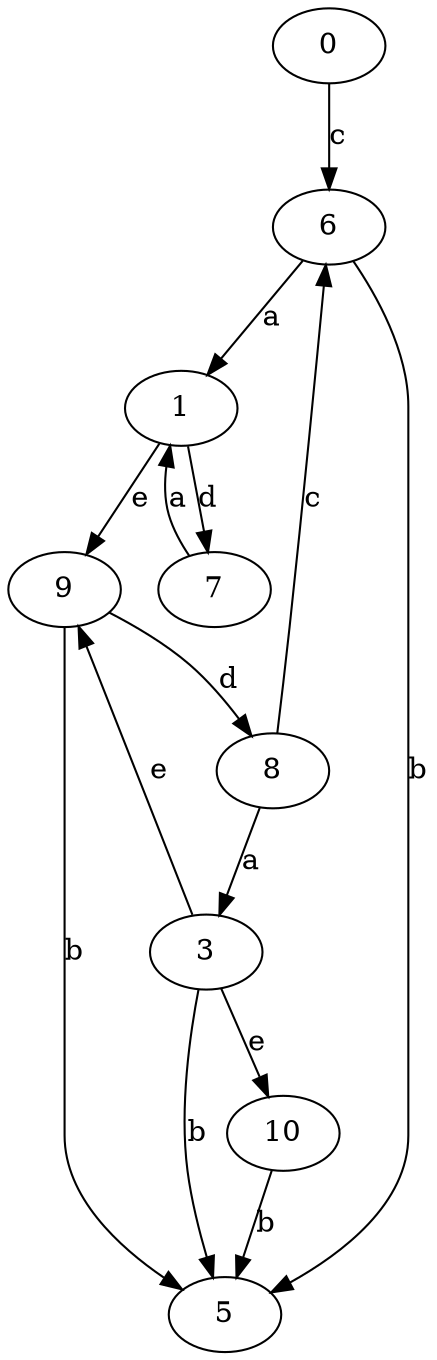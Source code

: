 strict digraph  {
0;
1;
3;
5;
6;
7;
8;
9;
10;
0 -> 6  [label=c];
1 -> 7  [label=d];
1 -> 9  [label=e];
3 -> 5  [label=b];
3 -> 9  [label=e];
3 -> 10  [label=e];
6 -> 1  [label=a];
6 -> 5  [label=b];
7 -> 1  [label=a];
8 -> 3  [label=a];
8 -> 6  [label=c];
9 -> 5  [label=b];
9 -> 8  [label=d];
10 -> 5  [label=b];
}
